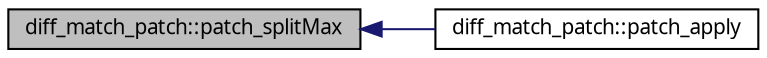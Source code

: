 digraph G
{
  edge [fontname="FreeSans.ttf",fontsize="10",labelfontname="FreeSans.ttf",labelfontsize="10"];
  node [fontname="FreeSans.ttf",fontsize="10",shape=record];
  rankdir=LR;
  Node1 [label="diff_match_patch::patch_splitMax",height=0.2,width=0.4,color="black", fillcolor="grey75", style="filled" fontcolor="black"];
  Node1 -> Node2 [dir=back,color="midnightblue",fontsize="10",style="solid"];
  Node2 [label="diff_match_patch::patch_apply",height=0.2,width=0.4,color="black", fillcolor="white", style="filled",URL="$classdiff__match__patch.html#acbdd755dfb40abc85760b4f8fbcdc98f"];
}
